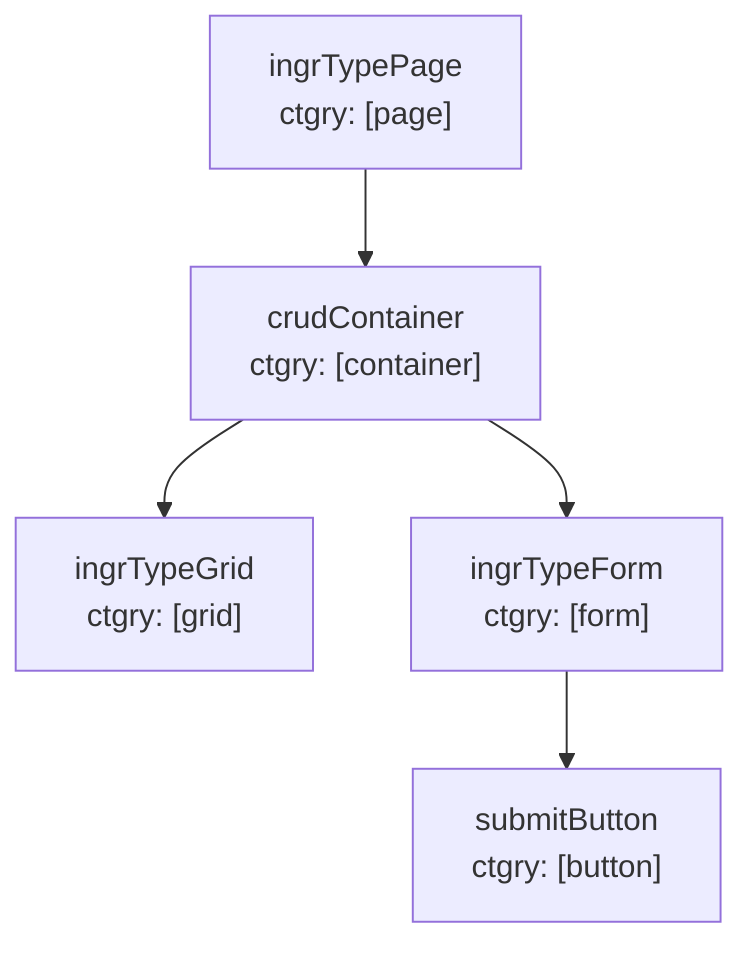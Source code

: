 graph TD

    ingrTypePage["ingrTypePage<br/>ctgry: [page]"]
    crudContainer["crudContainer<br/>ctgry: [container]"]
    ingrTypePage --> crudContainer
    ingrTypeGrid["ingrTypeGrid<br/>ctgry: [grid]"]
    crudContainer --> ingrTypeGrid
    ingrTypeForm["ingrTypeForm<br/>ctgry: [form]"]
    crudContainer --> ingrTypeForm
    submitButton["submitButton<br/>ctgry: [button]"]
    ingrTypeForm --> submitButton

    %% Click handlers for Studio integration
    click ingrTypePage href "javascript:window.selectEventTypeTab(57)"
    click crudContainer href "javascript:window.selectEventTypeTab(60)"
    click ingrTypeGrid href "javascript:window.selectEventTypeTab(56)"
    click ingrTypeForm href "javascript:window.selectEventTypeTab(59)"
    click submitButton href "javascript:window.selectEventTypeTab(63)"